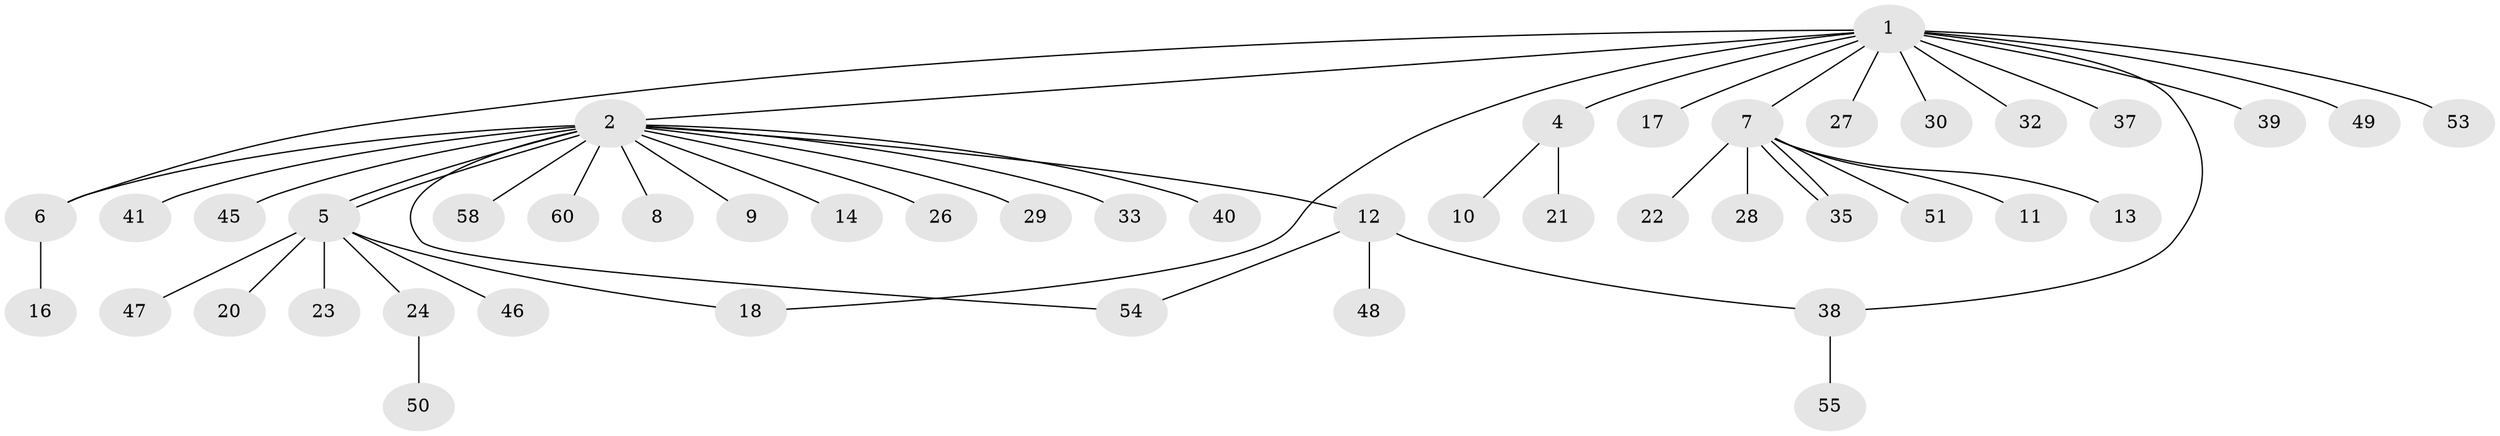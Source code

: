 // original degree distribution, {15: 0.016666666666666666, 19: 0.016666666666666666, 1: 0.6166666666666667, 4: 0.016666666666666666, 9: 0.016666666666666666, 3: 0.06666666666666667, 8: 0.016666666666666666, 2: 0.23333333333333334}
// Generated by graph-tools (version 1.1) at 2025/41/03/06/25 10:41:50]
// undirected, 46 vertices, 51 edges
graph export_dot {
graph [start="1"]
  node [color=gray90,style=filled];
  1 [super="+44"];
  2 [super="+3"];
  4 [super="+15"];
  5 [super="+19"];
  6;
  7 [super="+25"];
  8 [super="+31"];
  9;
  10 [super="+42"];
  11;
  12 [super="+56"];
  13;
  14;
  16 [super="+52"];
  17;
  18;
  20;
  21 [super="+57"];
  22;
  23;
  24;
  26;
  27;
  28;
  29;
  30;
  32 [super="+36"];
  33 [super="+34"];
  35;
  37;
  38 [super="+59"];
  39 [super="+43"];
  40;
  41;
  45;
  46;
  47;
  48;
  49;
  50;
  51;
  53;
  54;
  55;
  58;
  60;
  1 -- 2;
  1 -- 4;
  1 -- 6;
  1 -- 7;
  1 -- 17;
  1 -- 18;
  1 -- 27;
  1 -- 30;
  1 -- 32;
  1 -- 37;
  1 -- 38;
  1 -- 39;
  1 -- 49;
  1 -- 53;
  2 -- 5 [weight=2];
  2 -- 5;
  2 -- 6;
  2 -- 8;
  2 -- 9;
  2 -- 12;
  2 -- 14;
  2 -- 26;
  2 -- 29;
  2 -- 33;
  2 -- 40;
  2 -- 41;
  2 -- 45;
  2 -- 54;
  2 -- 58;
  2 -- 60;
  4 -- 10;
  4 -- 21;
  5 -- 18;
  5 -- 20;
  5 -- 23;
  5 -- 24;
  5 -- 46;
  5 -- 47;
  6 -- 16;
  7 -- 11;
  7 -- 13;
  7 -- 22;
  7 -- 28;
  7 -- 35;
  7 -- 35;
  7 -- 51;
  12 -- 48;
  12 -- 38;
  12 -- 54;
  24 -- 50;
  38 -- 55;
}
